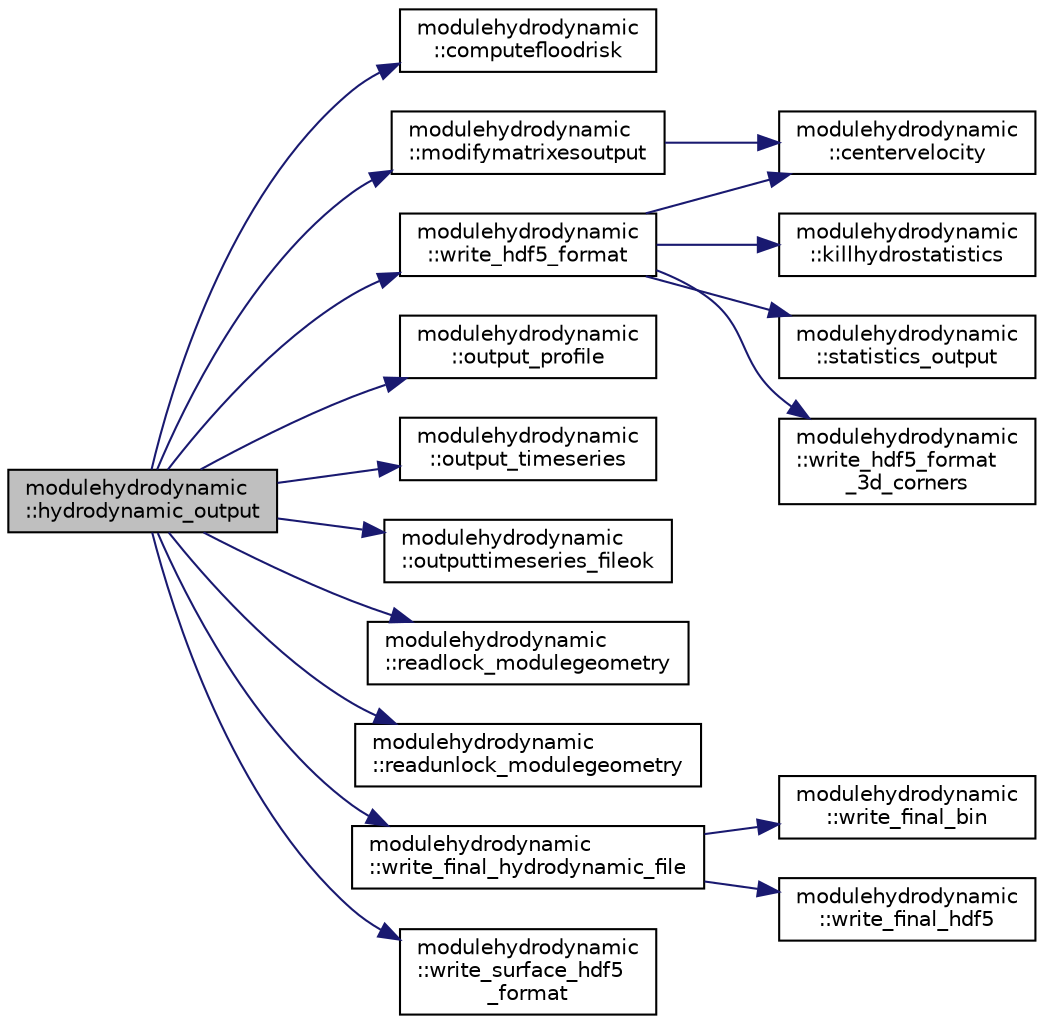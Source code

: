 digraph "modulehydrodynamic::hydrodynamic_output"
{
 // LATEX_PDF_SIZE
  edge [fontname="Helvetica",fontsize="10",labelfontname="Helvetica",labelfontsize="10"];
  node [fontname="Helvetica",fontsize="10",shape=record];
  rankdir="LR";
  Node1 [label="modulehydrodynamic\l::hydrodynamic_output",height=0.2,width=0.4,color="black", fillcolor="grey75", style="filled", fontcolor="black",tooltip=" "];
  Node1 -> Node2 [color="midnightblue",fontsize="10",style="solid",fontname="Helvetica"];
  Node2 [label="modulehydrodynamic\l::computefloodrisk",height=0.2,width=0.4,color="black", fillcolor="white", style="filled",URL="$namespacemodulehydrodynamic.html#a3ccbfcaea30af1d03bc8f158f2262081",tooltip=" "];
  Node1 -> Node3 [color="midnightblue",fontsize="10",style="solid",fontname="Helvetica"];
  Node3 [label="modulehydrodynamic\l::modifymatrixesoutput",height=0.2,width=0.4,color="black", fillcolor="white", style="filled",URL="$namespacemodulehydrodynamic.html#a855667e612812156b0ef3370781b2665",tooltip=" "];
  Node3 -> Node4 [color="midnightblue",fontsize="10",style="solid",fontname="Helvetica"];
  Node4 [label="modulehydrodynamic\l::centervelocity",height=0.2,width=0.4,color="black", fillcolor="white", style="filled",URL="$namespacemodulehydrodynamic.html#a7bcb9032bfe7bf84ef03ab8c66f0f159",tooltip=" "];
  Node1 -> Node5 [color="midnightblue",fontsize="10",style="solid",fontname="Helvetica"];
  Node5 [label="modulehydrodynamic\l::output_profile",height=0.2,width=0.4,color="black", fillcolor="white", style="filled",URL="$namespacemodulehydrodynamic.html#aad9764fae86ae409938db759114d0a42",tooltip=" "];
  Node1 -> Node6 [color="midnightblue",fontsize="10",style="solid",fontname="Helvetica"];
  Node6 [label="modulehydrodynamic\l::output_timeseries",height=0.2,width=0.4,color="black", fillcolor="white", style="filled",URL="$namespacemodulehydrodynamic.html#ab09a29c4bbdb3a0c03a3e8630b2d0829",tooltip=" "];
  Node1 -> Node7 [color="midnightblue",fontsize="10",style="solid",fontname="Helvetica"];
  Node7 [label="modulehydrodynamic\l::outputtimeseries_fileok",height=0.2,width=0.4,color="black", fillcolor="white", style="filled",URL="$namespacemodulehydrodynamic.html#afe3a3545dc2734b3f2191fd87324ec7b",tooltip=" "];
  Node1 -> Node8 [color="midnightblue",fontsize="10",style="solid",fontname="Helvetica"];
  Node8 [label="modulehydrodynamic\l::readlock_modulegeometry",height=0.2,width=0.4,color="black", fillcolor="white", style="filled",URL="$namespacemodulehydrodynamic.html#a1a5e2244778fa6a2caa0ff13ec7eb67b",tooltip=" "];
  Node1 -> Node9 [color="midnightblue",fontsize="10",style="solid",fontname="Helvetica"];
  Node9 [label="modulehydrodynamic\l::readunlock_modulegeometry",height=0.2,width=0.4,color="black", fillcolor="white", style="filled",URL="$namespacemodulehydrodynamic.html#a987bae5d3ffa9f3fc96e0dfa2ead01ad",tooltip=" "];
  Node1 -> Node10 [color="midnightblue",fontsize="10",style="solid",fontname="Helvetica"];
  Node10 [label="modulehydrodynamic\l::write_final_hydrodynamic_file",height=0.2,width=0.4,color="black", fillcolor="white", style="filled",URL="$namespacemodulehydrodynamic.html#a633e5bd5e4240a071e45a505396056eb",tooltip=" "];
  Node10 -> Node11 [color="midnightblue",fontsize="10",style="solid",fontname="Helvetica"];
  Node11 [label="modulehydrodynamic\l::write_final_bin",height=0.2,width=0.4,color="black", fillcolor="white", style="filled",URL="$namespacemodulehydrodynamic.html#a5bdef2c140ebc772066fbee498f4cccb",tooltip=" "];
  Node10 -> Node12 [color="midnightblue",fontsize="10",style="solid",fontname="Helvetica"];
  Node12 [label="modulehydrodynamic\l::write_final_hdf5",height=0.2,width=0.4,color="black", fillcolor="white", style="filled",URL="$namespacemodulehydrodynamic.html#af8baaec85d39b5b0c7ce04593a4ba674",tooltip=" "];
  Node1 -> Node13 [color="midnightblue",fontsize="10",style="solid",fontname="Helvetica"];
  Node13 [label="modulehydrodynamic\l::write_hdf5_format",height=0.2,width=0.4,color="black", fillcolor="white", style="filled",URL="$namespacemodulehydrodynamic.html#affc6eb8b5c260e1da6146c7a34c7849b",tooltip=" "];
  Node13 -> Node4 [color="midnightblue",fontsize="10",style="solid",fontname="Helvetica"];
  Node13 -> Node14 [color="midnightblue",fontsize="10",style="solid",fontname="Helvetica"];
  Node14 [label="modulehydrodynamic\l::killhydrostatistics",height=0.2,width=0.4,color="black", fillcolor="white", style="filled",URL="$namespacemodulehydrodynamic.html#a4ef7d15d1c97d54f708e71f1262485b0",tooltip=" "];
  Node13 -> Node15 [color="midnightblue",fontsize="10",style="solid",fontname="Helvetica"];
  Node15 [label="modulehydrodynamic\l::statistics_output",height=0.2,width=0.4,color="black", fillcolor="white", style="filled",URL="$namespacemodulehydrodynamic.html#ab12f940af5dec2fe8ed4767b7a50fc07",tooltip=" "];
  Node13 -> Node16 [color="midnightblue",fontsize="10",style="solid",fontname="Helvetica"];
  Node16 [label="modulehydrodynamic\l::write_hdf5_format\l_3d_corners",height=0.2,width=0.4,color="black", fillcolor="white", style="filled",URL="$namespacemodulehydrodynamic.html#a498bcdbfc45f35fcacd1bcbcbcff5a34",tooltip=" "];
  Node1 -> Node17 [color="midnightblue",fontsize="10",style="solid",fontname="Helvetica"];
  Node17 [label="modulehydrodynamic\l::write_surface_hdf5\l_format",height=0.2,width=0.4,color="black", fillcolor="white", style="filled",URL="$namespacemodulehydrodynamic.html#ae031a7cef6170ae4c1b13ffb602108a6",tooltip=" "];
}
